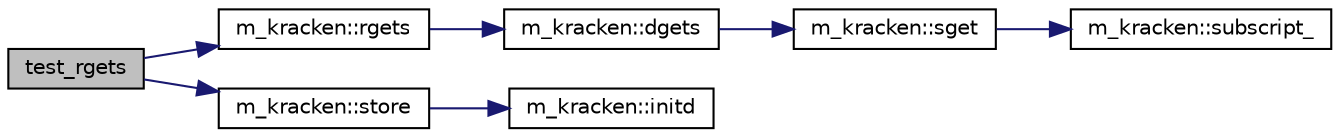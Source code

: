 digraph "test_rgets"
{
 // LATEX_PDF_SIZE
  edge [fontname="Helvetica",fontsize="10",labelfontname="Helvetica",labelfontsize="10"];
  node [fontname="Helvetica",fontsize="10",shape=record];
  rankdir="LR";
  Node1 [label="test_rgets",height=0.2,width=0.4,color="black", fillcolor="grey75", style="filled", fontcolor="black",tooltip=" "];
  Node1 -> Node2 [color="midnightblue",fontsize="10",style="solid",fontname="Helvetica"];
  Node2 [label="m_kracken::rgets",height=0.2,width=0.4,color="black", fillcolor="white", style="filled",URL="$namespacem__kracken.html#a2fd4c07856f16d7886f034746e38d49a",tooltip=" "];
  Node2 -> Node3 [color="midnightblue",fontsize="10",style="solid",fontname="Helvetica"];
  Node3 [label="m_kracken::dgets",height=0.2,width=0.4,color="black", fillcolor="white", style="filled",URL="$namespacem__kracken.html#a5820c8cc5b9614c52bb967ec82fb0dc3",tooltip=" "];
  Node3 -> Node4 [color="midnightblue",fontsize="10",style="solid",fontname="Helvetica"];
  Node4 [label="m_kracken::sget",height=0.2,width=0.4,color="black", fillcolor="white", style="filled",URL="$namespacem__kracken.html#a9a64192326816b0b9badcc11506628ee",tooltip=" "];
  Node4 -> Node5 [color="midnightblue",fontsize="10",style="solid",fontname="Helvetica"];
  Node5 [label="m_kracken::subscript_",height=0.2,width=0.4,color="black", fillcolor="white", style="filled",URL="$namespacem__kracken.html#a3c87f6cd9c414d903b41ea81befa0343",tooltip=" "];
  Node1 -> Node6 [color="midnightblue",fontsize="10",style="solid",fontname="Helvetica"];
  Node6 [label="m_kracken::store",height=0.2,width=0.4,color="black", fillcolor="white", style="filled",URL="$namespacem__kracken.html#a6eb597e3ca7d161933f595788d511fd7",tooltip=" "];
  Node6 -> Node7 [color="midnightblue",fontsize="10",style="solid",fontname="Helvetica"];
  Node7 [label="m_kracken::initd",height=0.2,width=0.4,color="black", fillcolor="white", style="filled",URL="$namespacem__kracken.html#a72ce8ce4280e366c854256431816049f",tooltip=" "];
}
